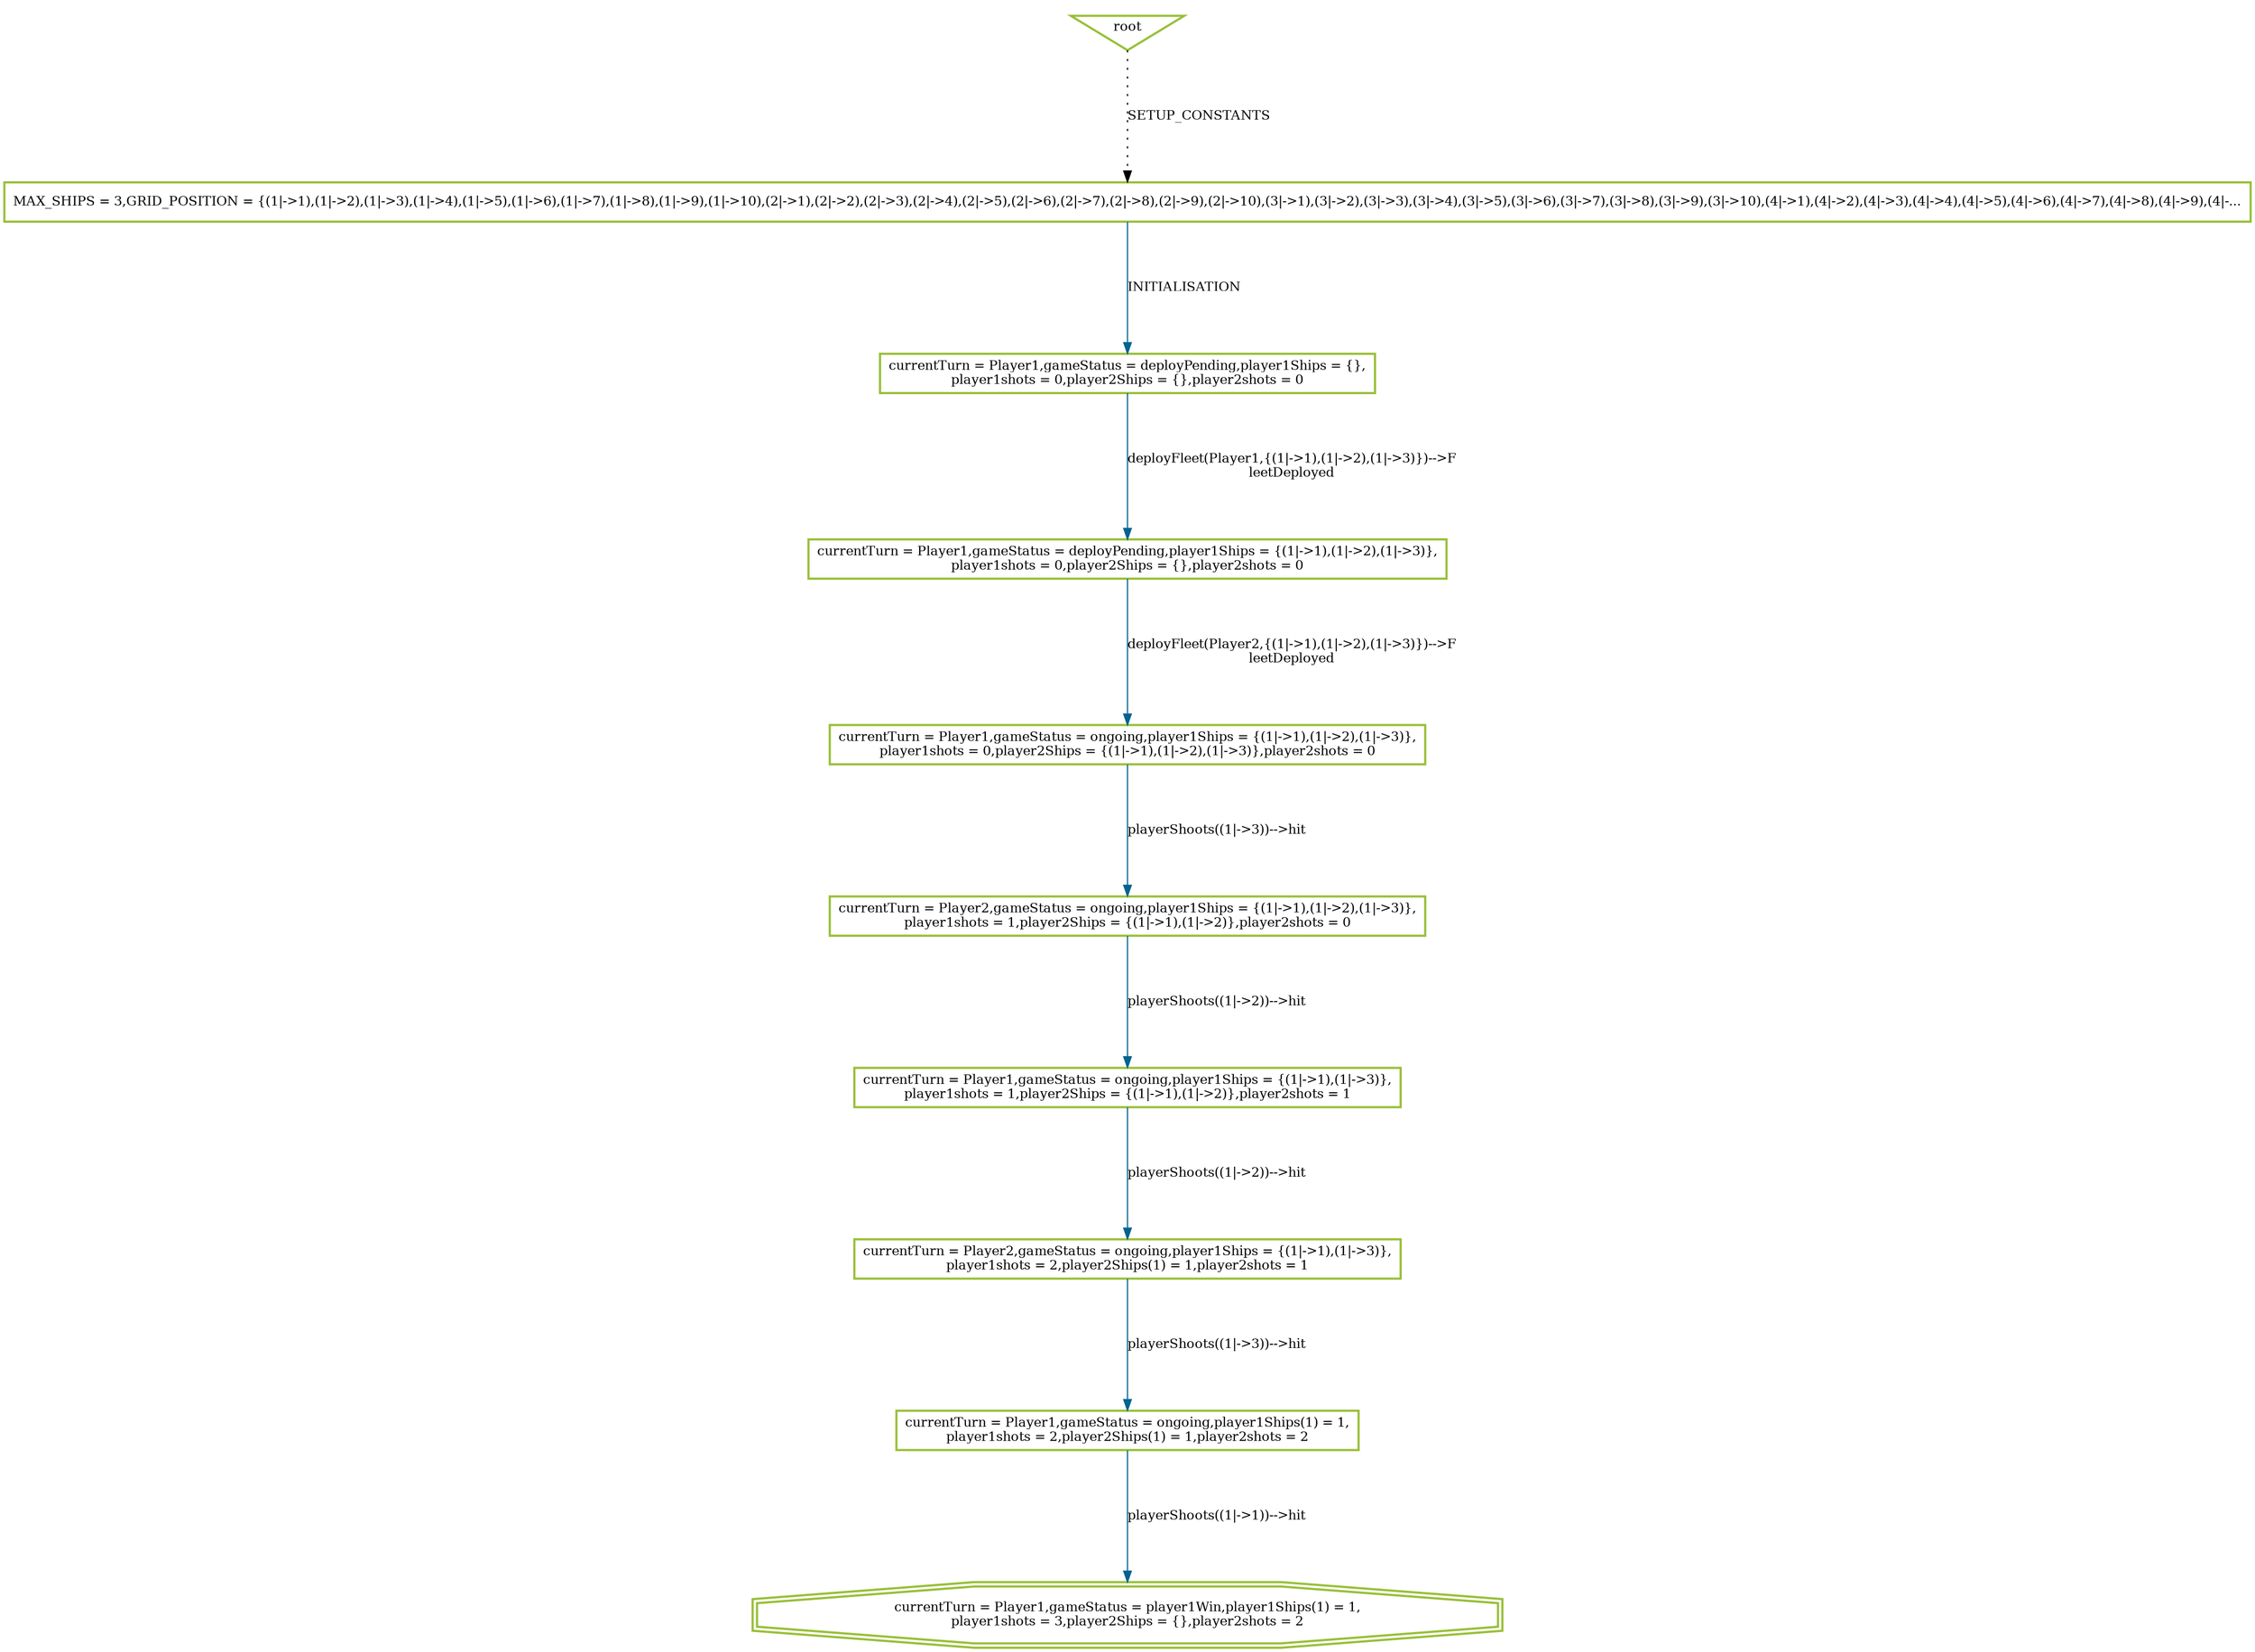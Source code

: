 digraph history {
graph [nodesep=1.5, ranksep=1.5];
0 [shape=box, color="#99BF38", fontsize=12, penwidth=2, label="MAX_SHIPS = 3,GRID_POSITION = \{(1\|-\>1),(1\|-\>2),(1\|-\>3),(1\|-\>4),(1\|-\>5),(1\|-\>6),(1\|-\>7),(1\|-\>8),(1\|-\>9),(1\|-\>10),(2\|-\>1),(2\|-\>2),(2\|-\>3),(2\|-\>4),(2\|-\>5),(2\|-\>6),(2\|-\>7),(2\|-\>8),(2\|-\>9),(2\|-\>10),(3\|-\>1),(3\|-\>2),(3\|-\>3),(3\|-\>4),(3\|-\>5),(3\|-\>6),(3\|-\>7),(3\|-\>8),(3\|-\>9),(3\|-\>10),(4\|-\>1),(4\|-\>2),(4\|-\>3),(4\|-\>4),(4\|-\>5),(4\|-\>6),(4\|-\>7),(4\|-\>8),(4\|-\>9),(4\|-..."];

1 [shape=box, color="#99BF38", fontsize=12, penwidth=2, label="currentTurn = Player1,gameStatus = deployPending,player1Ships = \{\},\nplayer1shots = 0,player2Ships = \{\},player2shots = 0"];

2 [shape=box, color="#99BF38", fontsize=12, penwidth=2, label="currentTurn = Player1,gameStatus = deployPending,player1Ships = \{(1\|-\>1),(1\|-\>2),(1\|-\>3)\},\nplayer1shots = 0,player2Ships = \{\},player2shots = 0"];

102 [shape=box, color="#99BF38", fontsize=12, penwidth=2, label="currentTurn = Player1,gameStatus = ongoing,player1Ships = \{(1\|-\>1),(1\|-\>2),(1\|-\>3)\},\nplayer1shots = 0,player2Ships = \{(1\|-\>1),(1\|-\>2),(1\|-\>3)\},player2shots = 0"];

204 [shape=box, color="#99BF38", fontsize=12, penwidth=2, label="currentTurn = Player2,gameStatus = ongoing,player1Ships = \{(1\|-\>1),(1\|-\>2),(1\|-\>3)\},\nplayer1shots = 1,player2Ships = \{(1\|-\>1),(1\|-\>2)\},player2shots = 0"];

207 [shape=box, color="#99BF38", fontsize=12, penwidth=2, label="currentTurn = Player1,gameStatus = ongoing,player1Ships = \{(1\|-\>1),(1\|-\>3)\},\nplayer1shots = 1,player2Ships = \{(1\|-\>1),(1\|-\>2)\},player2shots = 1"];

211 [shape=box, color="#99BF38", fontsize=12, penwidth=2, label="currentTurn = Player2,gameStatus = ongoing,player1Ships = \{(1\|-\>1),(1\|-\>3)\},\nplayer1shots = 2,player2Ships(1) = 1,player2shots = 1"];

215 [shape=box, color="#99BF38", fontsize=12, penwidth=2, label="currentTurn = Player1,gameStatus = ongoing,player1Ships(1) = 1,\nplayer1shots = 2,player2Ships(1) = 1,player2shots = 2"];

216 [shape=doubleoctagon, color="#99BF38", fontsize=12, penwidth=2, label="currentTurn = Player1,gameStatus = player1Win,player1Ships(1) = 1,\nplayer1shots = 3,player2Ships = \{\},player2shots = 2"];

root [shape=invtriangle, color="#99BF38", fontsize=12, penwidth=2, label="root"];

root -> 0 [style = dotted, color = black, label="SETUP_CONSTANTS", fontsize=12];

0 -> 1 [color = "#006391", label="INITIALISATION", fontsize=12];

1 -> 2 [color = "#006391", label="deployFleet(Player1,\{(1\|-\>1),(1\|-\>2),(1\|-\>3)\})--\>F\nleetDeployed", fontsize=12];

2 -> 102 [color = "#006391", label="deployFleet(Player2,\{(1\|-\>1),(1\|-\>2),(1\|-\>3)\})--\>F\nleetDeployed", fontsize=12];

102 -> 204 [color = "#006391", label="playerShoots((1\|-\>3))--\>hit", fontsize=12];

204 -> 207 [color = "#006391", label="playerShoots((1\|-\>2))--\>hit", fontsize=12];

207 -> 211 [color = "#006391", label="playerShoots((1\|-\>2))--\>hit", fontsize=12];

211 -> 215 [color = "#006391", label="playerShoots((1\|-\>3))--\>hit", fontsize=12];

215 -> 216 [color = "#006391", label="playerShoots((1\|-\>1))--\>hit", fontsize=12];

}
